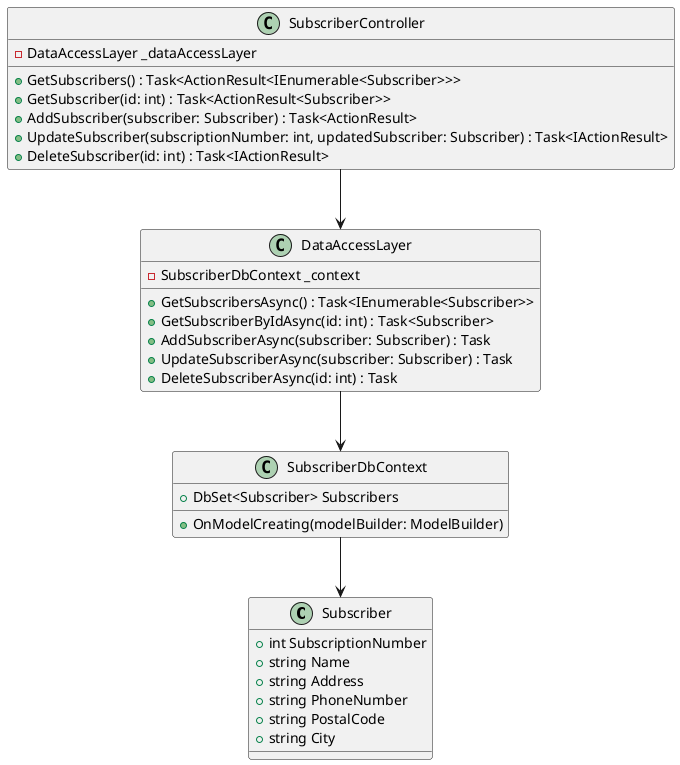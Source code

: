 @startuml

' Define the Subscriber model
class Subscriber {
    +int SubscriptionNumber
    +string Name
    +string Address
    +string PhoneNumber
    +string PostalCode
    +string City
}

' Define the SubscriberDbContext
class SubscriberDbContext {
    +DbSet<Subscriber> Subscribers
    +OnModelCreating(modelBuilder: ModelBuilder)
}

' Define the DataAccessLayer
class DataAccessLayer {
    -SubscriberDbContext _context
    +GetSubscribersAsync() : Task<IEnumerable<Subscriber>>
    +GetSubscriberByIdAsync(id: int) : Task<Subscriber>
    +AddSubscriberAsync(subscriber: Subscriber) : Task
    +UpdateSubscriberAsync(subscriber: Subscriber) : Task
    +DeleteSubscriberAsync(id: int) : Task
}

' Define the SubscriberController
class SubscriberController {
    -DataAccessLayer _dataAccessLayer
    +GetSubscribers() : Task<ActionResult<IEnumerable<Subscriber>>>
    +GetSubscriber(id: int) : Task<ActionResult<Subscriber>>
    +AddSubscriber(subscriber: Subscriber) : Task<ActionResult>
    +UpdateSubscriber(subscriptionNumber: int, updatedSubscriber: Subscriber) : Task<IActionResult>
    +DeleteSubscriber(id: int) : Task<IActionResult>
}

' Relationships
SubscriberDbContext --> Subscriber
DataAccessLayer --> SubscriberDbContext
SubscriberController --> DataAccessLayer

@enduml
